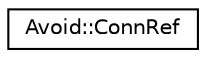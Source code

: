 digraph "Graphical Class Hierarchy"
{
  edge [fontname="Helvetica",fontsize="10",labelfontname="Helvetica",labelfontsize="10"];
  node [fontname="Helvetica",fontsize="10",shape=record];
  rankdir="LR";
  Node0 [label="Avoid::ConnRef",height=0.2,width=0.4,color="black", fillcolor="white", style="filled",URL="$classAvoid_1_1ConnRef.html",tooltip="The ConnRef class represents a connector object. "];
}
